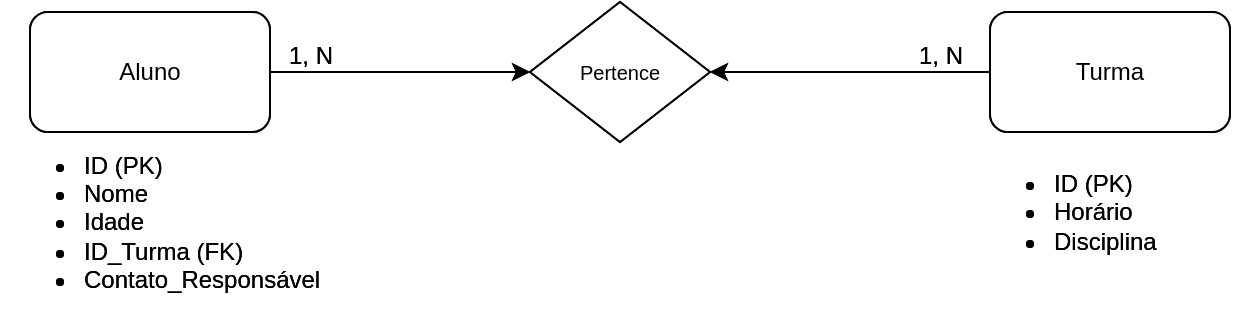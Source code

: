 <mxfile version="24.9.2">
  <diagram name="Página-1" id="G3h_AN1pvklWyHpUArie">
    <mxGraphModel dx="989" dy="532" grid="1" gridSize="10" guides="1" tooltips="1" connect="1" arrows="1" fold="1" page="1" pageScale="1" pageWidth="827" pageHeight="1169" math="0" shadow="0">
      <root>
        <mxCell id="0" />
        <mxCell id="1" parent="0" />
        <mxCell id="U-aEQsb-_My8Pk0hautA-10" style="edgeStyle=orthogonalEdgeStyle;rounded=0;orthogonalLoop=1;jettySize=auto;html=1;entryX=0;entryY=0.5;entryDx=0;entryDy=0;" edge="1" parent="1" source="U-aEQsb-_My8Pk0hautA-7" target="U-aEQsb-_My8Pk0hautA-9">
          <mxGeometry relative="1" as="geometry" />
        </mxCell>
        <mxCell id="U-aEQsb-_My8Pk0hautA-7" value="Aluno" style="rounded=1;whiteSpace=wrap;html=1;" vertex="1" parent="1">
          <mxGeometry x="100" y="730" width="120" height="60" as="geometry" />
        </mxCell>
        <mxCell id="U-aEQsb-_My8Pk0hautA-11" style="edgeStyle=orthogonalEdgeStyle;rounded=0;orthogonalLoop=1;jettySize=auto;html=1;entryX=1;entryY=0.5;entryDx=0;entryDy=0;" edge="1" parent="1" source="U-aEQsb-_My8Pk0hautA-8" target="U-aEQsb-_My8Pk0hautA-9">
          <mxGeometry relative="1" as="geometry" />
        </mxCell>
        <mxCell id="U-aEQsb-_My8Pk0hautA-8" value="Turma" style="rounded=1;whiteSpace=wrap;html=1;" vertex="1" parent="1">
          <mxGeometry x="580" y="730" width="120" height="60" as="geometry" />
        </mxCell>
        <mxCell id="U-aEQsb-_My8Pk0hautA-9" value="&lt;font size=&quot;1&quot;&gt;Pertence&lt;/font&gt;" style="rhombus;whiteSpace=wrap;html=1;" vertex="1" parent="1">
          <mxGeometry x="350" y="725" width="90" height="70" as="geometry" />
        </mxCell>
        <mxCell id="U-aEQsb-_My8Pk0hautA-35" value="&lt;ul&gt;&lt;li&gt;ID (PK)&lt;/li&gt;&lt;li style=&quot;&quot;&gt;Nome&lt;/li&gt;&lt;li&gt;Idade&lt;/li&gt;&lt;li&gt;ID_Turma (FK)&lt;/li&gt;&lt;li&gt;Contato_Responsável&lt;/li&gt;&lt;/ul&gt;" style="text;html=1;align=left;verticalAlign=middle;resizable=0;points=[];autosize=1;strokeColor=none;fillColor=none;" vertex="1" parent="1">
          <mxGeometry x="85" y="780" width="180" height="110" as="geometry" />
        </mxCell>
        <mxCell id="U-aEQsb-_My8Pk0hautA-36" value="1, N" style="text;html=1;align=center;verticalAlign=middle;resizable=0;points=[];autosize=1;strokeColor=none;fillColor=none;" vertex="1" parent="1">
          <mxGeometry x="215" y="737" width="50" height="30" as="geometry" />
        </mxCell>
        <mxCell id="U-aEQsb-_My8Pk0hautA-37" value="1, N" style="text;html=1;align=center;verticalAlign=middle;resizable=0;points=[];autosize=1;strokeColor=none;fillColor=none;" vertex="1" parent="1">
          <mxGeometry x="530" y="737" width="50" height="30" as="geometry" />
        </mxCell>
        <mxCell id="U-aEQsb-_My8Pk0hautA-43" value="&lt;ul&gt;&lt;li&gt;ID (PK)&lt;/li&gt;&lt;li&gt;Horário&lt;/li&gt;&lt;li&gt;Disciplina&lt;/li&gt;&lt;/ul&gt;" style="text;html=1;align=left;verticalAlign=middle;resizable=0;points=[];autosize=1;strokeColor=none;fillColor=none;" vertex="1" parent="1">
          <mxGeometry x="570" y="790" width="110" height="80" as="geometry" />
        </mxCell>
        <mxCell id="U-aEQsb-_My8Pk0hautA-44" style="edgeStyle=orthogonalEdgeStyle;rounded=0;orthogonalLoop=1;jettySize=auto;html=1;entryX=0;entryY=0.5;entryDx=0;entryDy=0;" edge="1" parent="1" source="U-aEQsb-_My8Pk0hautA-45" target="U-aEQsb-_My8Pk0hautA-48">
          <mxGeometry relative="1" as="geometry" />
        </mxCell>
        <mxCell id="U-aEQsb-_My8Pk0hautA-45" value="Aluno" style="rounded=1;whiteSpace=wrap;html=1;" vertex="1" parent="1">
          <mxGeometry x="100" y="730" width="120" height="60" as="geometry" />
        </mxCell>
        <mxCell id="U-aEQsb-_My8Pk0hautA-46" style="edgeStyle=orthogonalEdgeStyle;rounded=0;orthogonalLoop=1;jettySize=auto;html=1;entryX=1;entryY=0.5;entryDx=0;entryDy=0;" edge="1" parent="1" source="U-aEQsb-_My8Pk0hautA-47" target="U-aEQsb-_My8Pk0hautA-48">
          <mxGeometry relative="1" as="geometry" />
        </mxCell>
        <mxCell id="U-aEQsb-_My8Pk0hautA-47" value="Turma" style="rounded=1;whiteSpace=wrap;html=1;" vertex="1" parent="1">
          <mxGeometry x="580" y="730" width="120" height="60" as="geometry" />
        </mxCell>
        <mxCell id="U-aEQsb-_My8Pk0hautA-48" value="&lt;font size=&quot;1&quot;&gt;Pertence&lt;/font&gt;" style="rhombus;whiteSpace=wrap;html=1;" vertex="1" parent="1">
          <mxGeometry x="350" y="725" width="90" height="70" as="geometry" />
        </mxCell>
        <mxCell id="U-aEQsb-_My8Pk0hautA-49" value="&lt;ul&gt;&lt;li&gt;ID (PK)&lt;/li&gt;&lt;li style=&quot;&quot;&gt;Nome&lt;/li&gt;&lt;li&gt;Idade&lt;/li&gt;&lt;li&gt;ID_Turma (FK)&lt;/li&gt;&lt;li&gt;Contato_Responsável&lt;/li&gt;&lt;/ul&gt;" style="text;html=1;align=left;verticalAlign=middle;resizable=0;points=[];autosize=1;strokeColor=none;fillColor=none;" vertex="1" parent="1">
          <mxGeometry x="85" y="780" width="180" height="110" as="geometry" />
        </mxCell>
        <mxCell id="U-aEQsb-_My8Pk0hautA-50" value="1, N" style="text;html=1;align=center;verticalAlign=middle;resizable=0;points=[];autosize=1;strokeColor=none;fillColor=none;" vertex="1" parent="1">
          <mxGeometry x="215" y="737" width="50" height="30" as="geometry" />
        </mxCell>
        <mxCell id="U-aEQsb-_My8Pk0hautA-51" value="1, N" style="text;html=1;align=center;verticalAlign=middle;resizable=0;points=[];autosize=1;strokeColor=none;fillColor=none;" vertex="1" parent="1">
          <mxGeometry x="530" y="737" width="50" height="30" as="geometry" />
        </mxCell>
        <mxCell id="U-aEQsb-_My8Pk0hautA-52" value="&lt;ul&gt;&lt;li&gt;ID (PK)&lt;/li&gt;&lt;li&gt;Horário&lt;/li&gt;&lt;li&gt;Disciplina&lt;/li&gt;&lt;/ul&gt;" style="text;html=1;align=left;verticalAlign=middle;resizable=0;points=[];autosize=1;strokeColor=none;fillColor=none;" vertex="1" parent="1">
          <mxGeometry x="570" y="790" width="110" height="80" as="geometry" />
        </mxCell>
      </root>
    </mxGraphModel>
  </diagram>
</mxfile>
